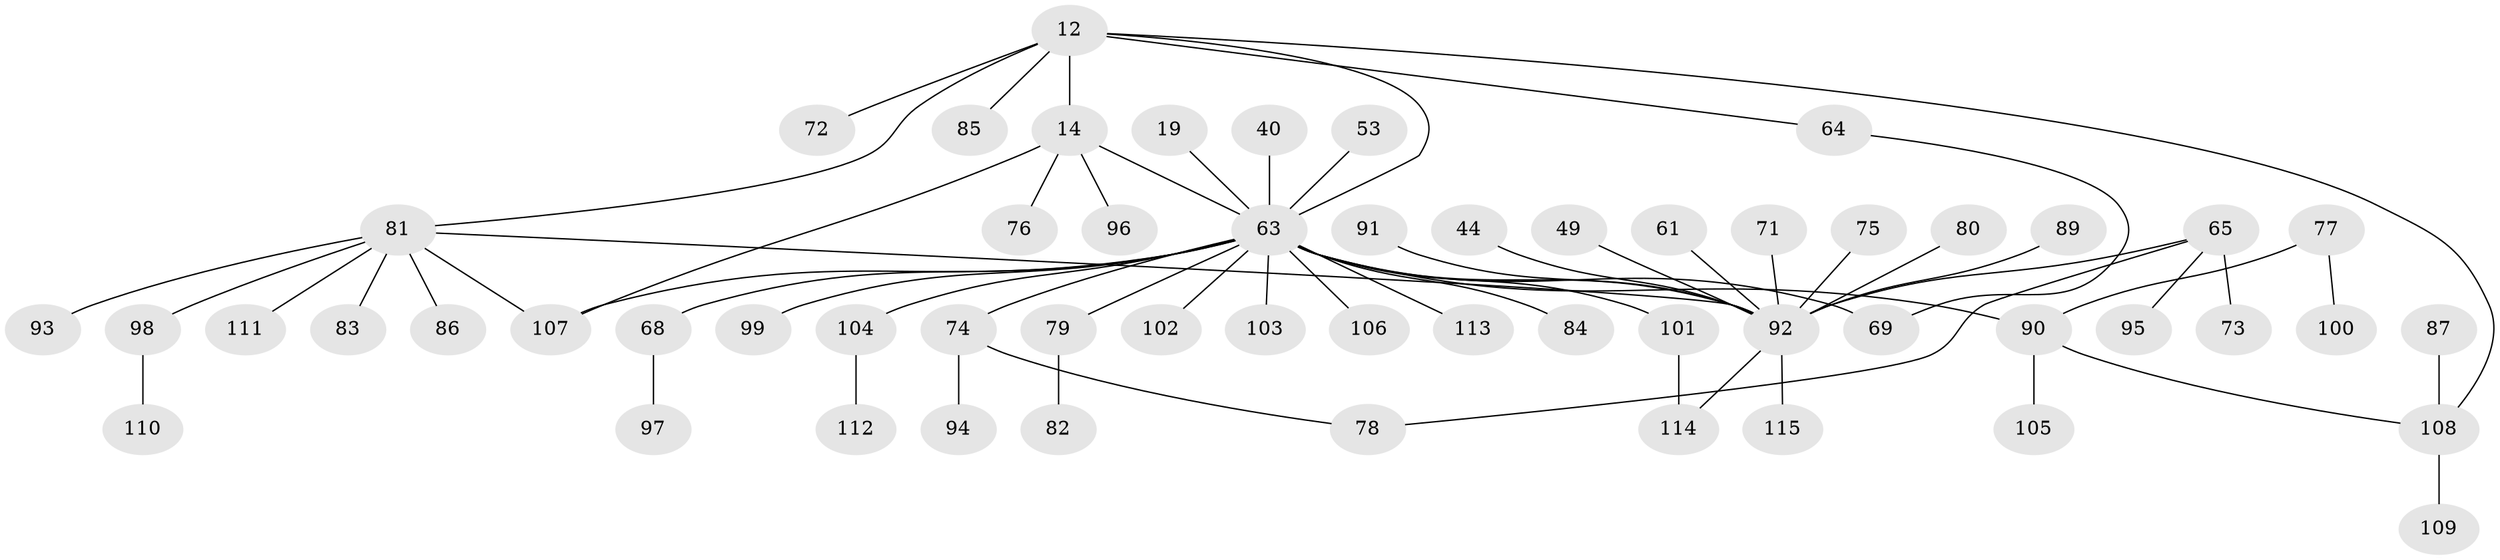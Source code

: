 // original degree distribution, {8: 0.017391304347826087, 3: 0.08695652173913043, 6: 0.02608695652173913, 2: 0.3565217391304348, 5: 0.034782608695652174, 4: 0.11304347826086956, 1: 0.3652173913043478}
// Generated by graph-tools (version 1.1) at 2025/46/03/04/25 21:46:01]
// undirected, 57 vertices, 64 edges
graph export_dot {
graph [start="1"]
  node [color=gray90,style=filled];
  12 [super="+3"];
  14 [super="+6"];
  19;
  40;
  44;
  49;
  53;
  61;
  63 [super="+43+15+17"];
  64;
  65 [super="+20+26+27"];
  68;
  69 [super="+42"];
  71 [super="+59"];
  72;
  73;
  74 [super="+23+70"];
  75;
  76;
  77;
  78;
  79 [super="+35"];
  80 [super="+41"];
  81 [super="+48+60+67+51+55"];
  82;
  83;
  84;
  85;
  86;
  87;
  89;
  90 [super="+54"];
  91;
  92 [super="+58+66"];
  93;
  94;
  95;
  96;
  97;
  98;
  99 [super="+45+62"];
  100;
  101;
  102;
  103;
  104;
  105;
  106;
  107 [super="+88"];
  108 [super="+38"];
  109;
  110;
  111;
  112;
  113;
  114 [super="+31"];
  115;
  12 -- 64;
  12 -- 14 [weight=2];
  12 -- 85;
  12 -- 72;
  12 -- 63;
  12 -- 108;
  12 -- 81;
  14 -- 96;
  14 -- 76;
  14 -- 63;
  14 -- 107;
  19 -- 63;
  40 -- 63;
  44 -- 92;
  49 -- 92;
  53 -- 63;
  61 -- 92;
  63 -- 103;
  63 -- 113;
  63 -- 84;
  63 -- 90 [weight=3];
  63 -- 92 [weight=4];
  63 -- 101;
  63 -- 102;
  63 -- 104;
  63 -- 107 [weight=2];
  63 -- 106;
  63 -- 68;
  63 -- 99;
  63 -- 74 [weight=2];
  63 -- 79;
  63 -- 69;
  64 -- 69;
  65 -- 73;
  65 -- 78;
  65 -- 95;
  65 -- 92;
  68 -- 97;
  71 -- 92;
  74 -- 78;
  74 -- 94;
  75 -- 92;
  77 -- 100;
  77 -- 90;
  79 -- 82;
  80 -- 92;
  81 -- 83;
  81 -- 98;
  81 -- 93;
  81 -- 86;
  81 -- 92;
  81 -- 111;
  81 -- 107;
  87 -- 108;
  89 -- 92;
  90 -- 105;
  90 -- 108;
  91 -- 92;
  92 -- 114;
  92 -- 115;
  98 -- 110;
  101 -- 114;
  104 -- 112;
  108 -- 109;
}
